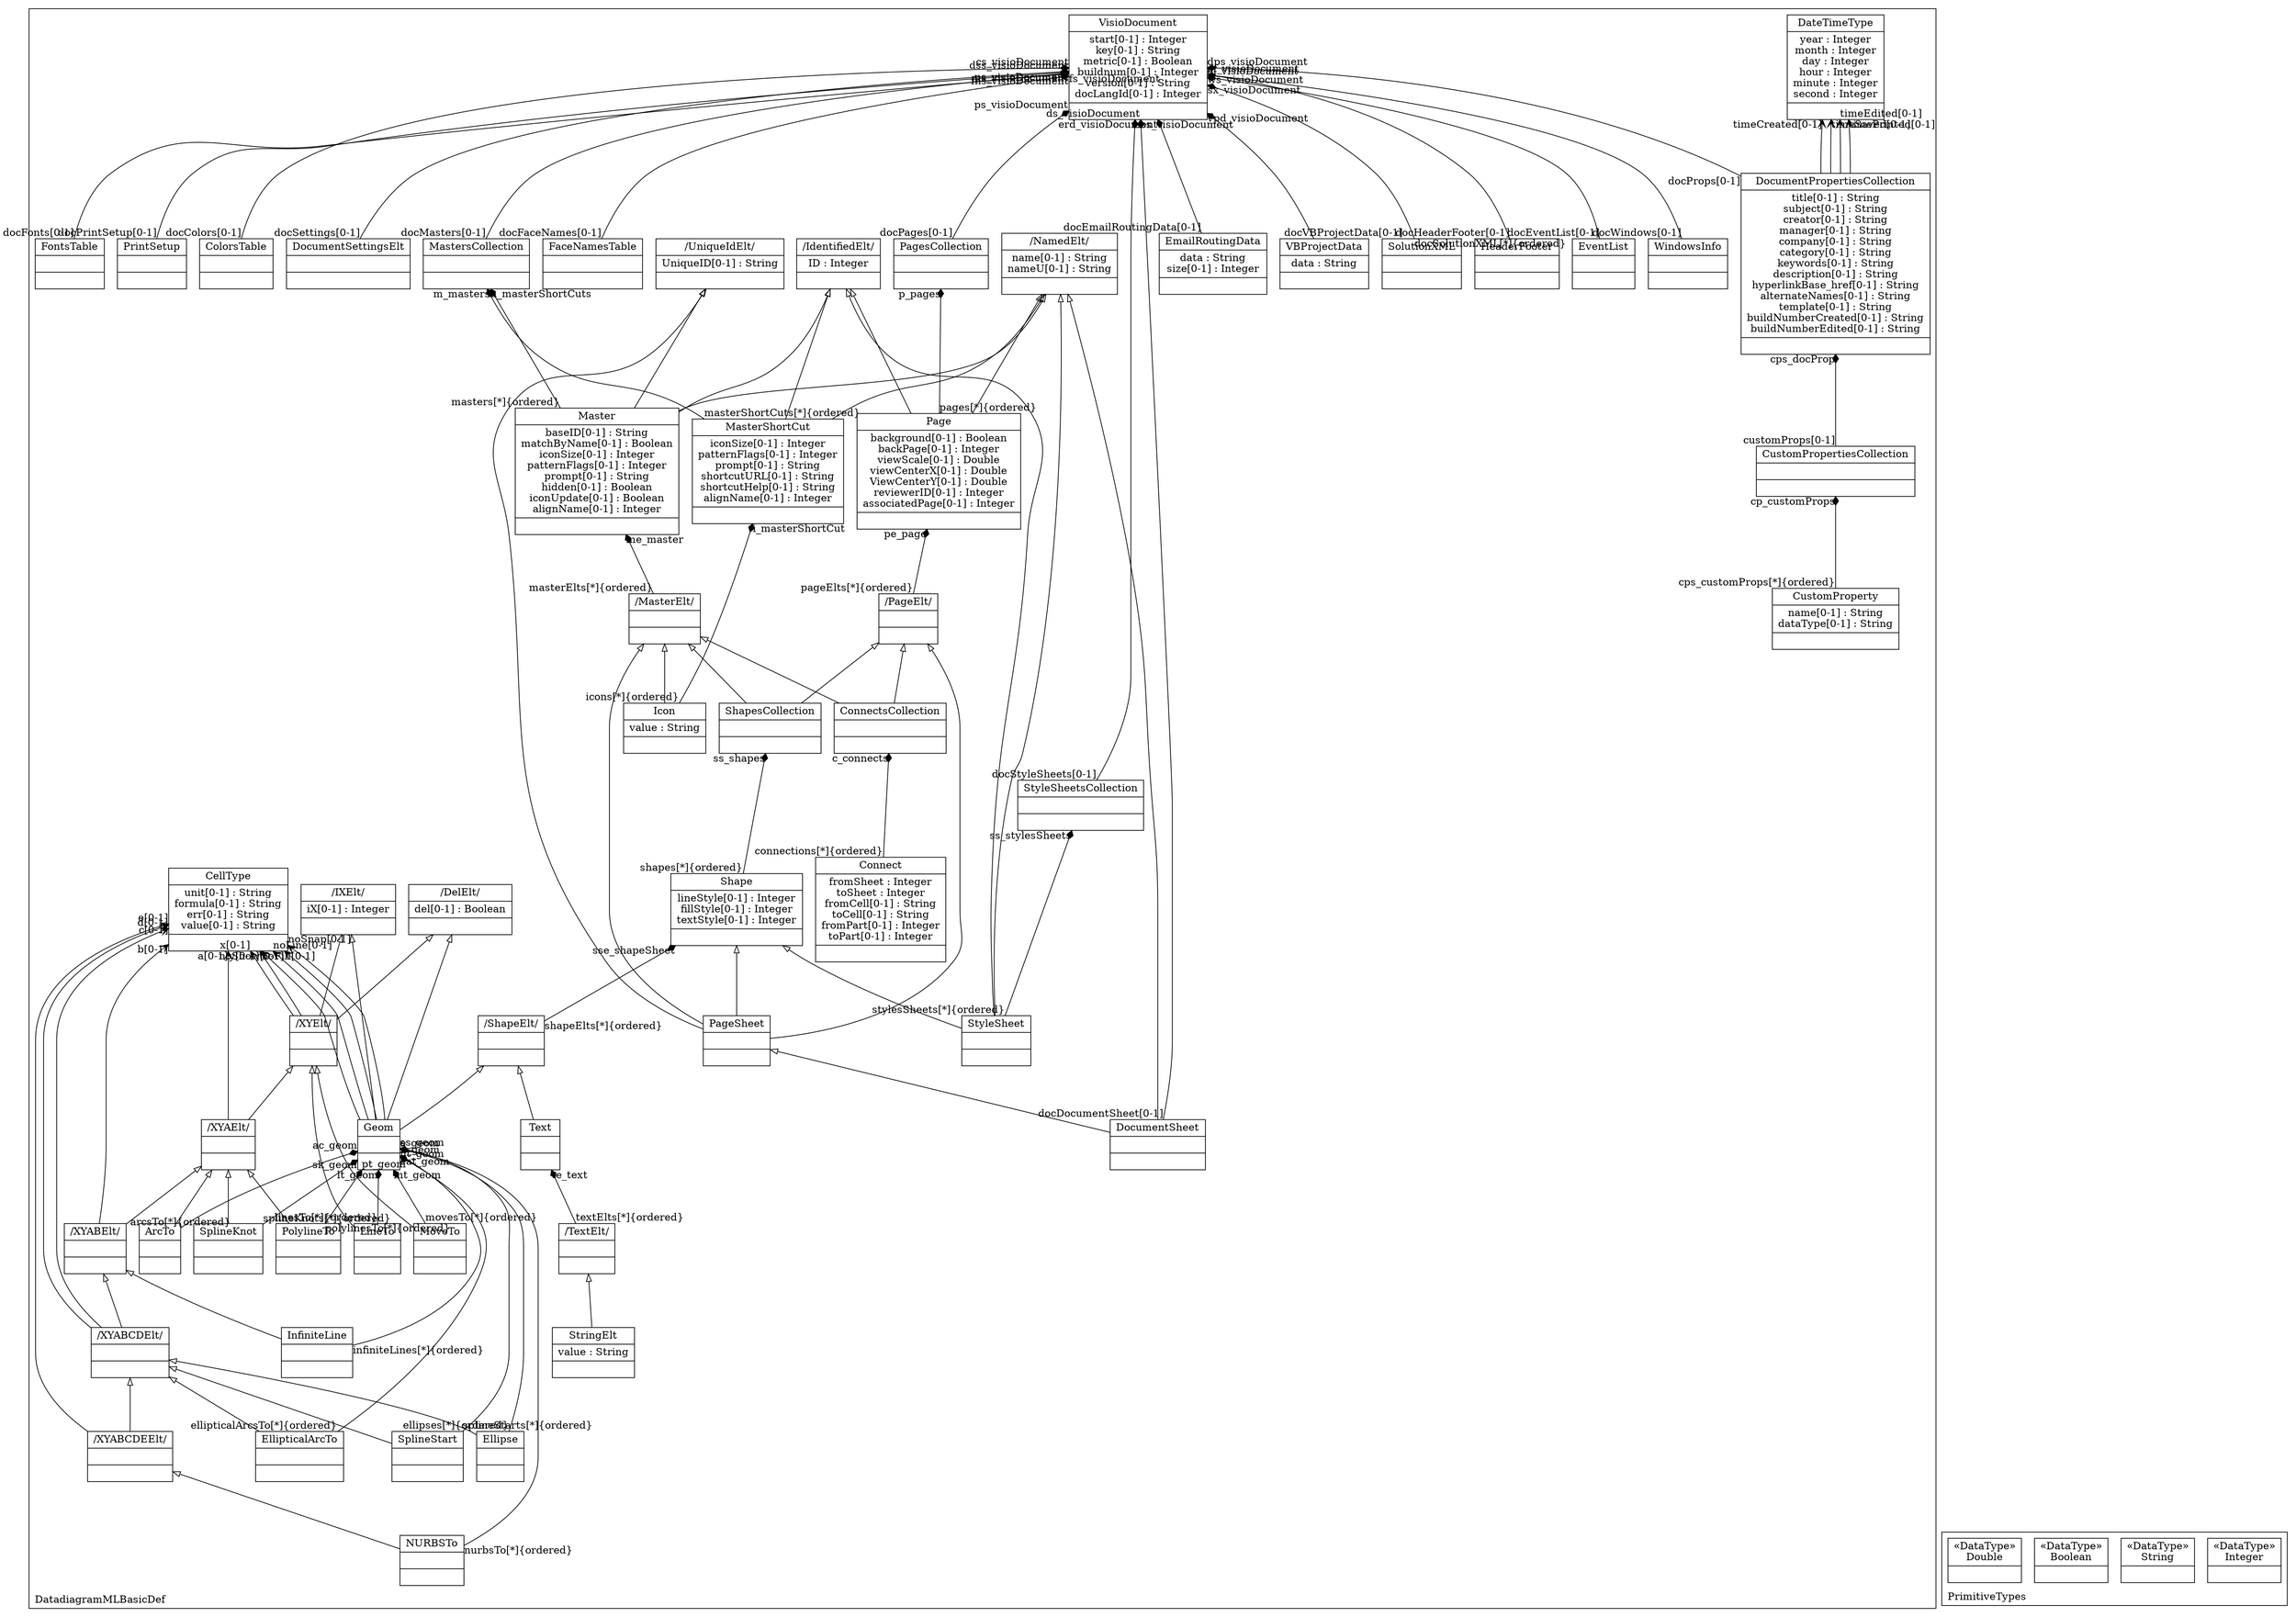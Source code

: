 digraph "KM3 Model in DOT" {
graph[rankdir=BT,labeljust=l,labelloc=t,nodeSep=0.75,compound=true];
 subgraph "cluster_DatadiagramMLBasicDef"{
labelloc=t
color=black
label=DatadiagramMLBasicDef
 node[shape=record];
DateTimeType[label="{DateTimeType|year : Integer\nmonth : Integer\nday : Integer\nhour : Integer\nminute : Integer\nsecond : Integer| }"]
;
 node[shape=record];
CellType[label="{CellType|unit[0-1] : String\nformula[0-1] : String\nerr[0-1] : String\nvalue[0-1] : String| }"]
;
 node[shape=record];
VisioDocument[label="{VisioDocument|start[0-1] : Integer\nkey[0-1] : String\nmetric[0-1] : Boolean\nbuildnum[0-1] : Integer\nversion[0-1] : String\ndocLangId[0-1] : Integer| }"]
;
 node[shape=record];
DocumentPropertiesCollection[label="{DocumentPropertiesCollection|title[0-1] : String\nsubject[0-1] : String\ncreator[0-1] : String\nmanager[0-1] : String\ncompany[0-1] : String\ncategory[0-1] : String\nkeywords[0-1] : String\ndescription[0-1] : String\nhyperlinkBase_href[0-1] : String\nalternateNames[0-1] : String\ntemplate[0-1] : String\nbuildNumberCreated[0-1] : String\nbuildNumberEdited[0-1] : String| }"]
 DocumentPropertiesCollection->VisioDocument[arrowhead=diamond,arrowtail=none,headlabel="dps_visioDocument",taillabel="docProps[0-1]",group=VisioDocument,minlen=2,constraint=true,]
 DocumentPropertiesCollection->DateTimeType[arrowhead=vee,arrowtail=diamond,headlabel="timeCreated[0-1]",group=DateTimeType,minlen=2,constraint=true,]
 DocumentPropertiesCollection->DateTimeType[arrowhead=vee,arrowtail=diamond,headlabel="timeSaved[0-1]",group=DateTimeType,minlen=2,constraint=true,]
 DocumentPropertiesCollection->DateTimeType[arrowhead=vee,arrowtail=diamond,headlabel="timeEdited[0-1]",group=DateTimeType,minlen=2,constraint=true,]
 DocumentPropertiesCollection->DateTimeType[arrowhead=vee,arrowtail=diamond,headlabel="timePrinted[0-1]",group=DateTimeType,minlen=2,constraint=true,]
;
 node[shape=record];
CustomPropertiesCollection[label="{CustomPropertiesCollection| | }"]
 CustomPropertiesCollection->DocumentPropertiesCollection[arrowhead=diamond,arrowtail=none,headlabel="cps_docProp",taillabel="customProps[0-1]",group=DocumentPropertiesCollection,minlen=2,constraint=true,]
;
 node[shape=record];
CustomProperty[label="{CustomProperty|name[0-1] : String\ndataType[0-1] : String| }"]
 CustomProperty->CustomPropertiesCollection[arrowhead=diamond,arrowtail=none,headlabel="cp_customProps",taillabel="cps_customProps[*]{ordered}",group=CustomPropertiesCollection,minlen=2,constraint=true,]
;
 node[shape=record];
VBProjectData[label="{VBProjectData|data : String| }"]
 VBProjectData->VisioDocument[arrowhead=diamond,arrowtail=none,headlabel="vpd_visioDocument",taillabel="docVBProjectData[0-1]",group=VisioDocument,minlen=2,constraint=true,]
;
 node[shape=record];
EmailRoutingData[label="{EmailRoutingData|data : String\nsize[0-1] : Integer| }"]
 EmailRoutingData->VisioDocument[arrowhead=diamond,arrowtail=none,headlabel="erd_visioDocument",taillabel="docEmailRoutingData[0-1]",group=VisioDocument,minlen=2,constraint=true,]
;
 node[shape=record];
StyleSheetsCollection[label="{StyleSheetsCollection| | }"]
 StyleSheetsCollection->VisioDocument[arrowhead=diamond,arrowtail=none,headlabel="sss_visioDocument",taillabel="docStyleSheets[0-1]",group=VisioDocument,minlen=2,constraint=true,]
;
 node[shape=record];
StyleSheet[label="{StyleSheet| | }"]
 StyleSheet->StyleSheetsCollection[arrowhead=diamond,arrowtail=none,headlabel="ss_stylesSheets",taillabel="stylesSheets[*]{ordered}",group=StyleSheetsCollection,minlen=2,constraint=true,]
 StyleSheet->Shape[arrowhead=onormal,group=Shape,minlen=2,constraint=true,]
 StyleSheet->IdentifiedElt[arrowhead=onormal,group=IdentifiedElt,minlen=2,constraint=true,]
 StyleSheet->NamedElt[arrowhead=onormal,group=NamedElt,minlen=2,constraint=true,]
;
 node[shape=record];
DocumentSheet[label="{DocumentSheet| | }"]
 DocumentSheet->VisioDocument[arrowhead=diamond,arrowtail=none,headlabel="ds_visioDocument",taillabel="docDocumentSheet[0-1]",group=VisioDocument,minlen=2,constraint=true,]
 DocumentSheet->PageSheet[arrowhead=onormal,group=PageSheet,minlen=2,constraint=true,]
 DocumentSheet->NamedElt[arrowhead=onormal,group=NamedElt,minlen=2,constraint=true,]
;
 node[shape=record];
PageSheet[label="{PageSheet| | }"]
 PageSheet->Shape[arrowhead=onormal,group=Shape,minlen=2,constraint=true,]
 PageSheet->UniqueIdElt[arrowhead=onormal,group=UniqueIdElt,minlen=2,constraint=true,]
 PageSheet->MasterElt[arrowhead=onormal,group=MasterElt,minlen=2,constraint=true,]
 PageSheet->PageElt[arrowhead=onormal,group=PageElt,minlen=2,constraint=true,]
;
 node[shape=record];
NamedElt[label="{/NamedElt/|name[0-1] : String\nnameU[0-1] : String| }"]
;
 node[shape=record];
IdentifiedElt[label="{/IdentifiedElt/|ID : Integer| }"]
;
 node[shape=record];
UniqueIdElt[label="{/UniqueIdElt/|UniqueID[0-1] : String| }"]
;
 node[shape=record];
Shape[label="{Shape|lineStyle[0-1] : Integer\nfillStyle[0-1] : Integer\ntextStyle[0-1] : Integer| }"]
 Shape->ShapesCollection[arrowhead=diamond,arrowtail=none,headlabel="ss_shapes",taillabel="shapes[*]{ordered}",group=ShapesCollection,minlen=2,constraint=true,]
;
 node[shape=record];
ShapeElt[label="{/ShapeElt/| | }"]
 ShapeElt->Shape[arrowhead=diamond,arrowtail=none,headlabel="sse_shapeSheet",taillabel="shapeElts[*]{ordered}",group=Shape,minlen=2,constraint=true,]
;
 node[shape=record];
IXElt[label="{/IXElt/|iX[0-1] : Integer| }"]
;
 node[shape=record];
DelElt[label="{/DelElt/|del[0-1] : Boolean| }"]
;
 node[shape=record];
Geom[label="{Geom| | }"]
 Geom->CellType[arrowhead=vee,arrowtail=diamond,headlabel="noFill[0-1]",group=CellType,minlen=2,constraint=true,]
 Geom->CellType[arrowhead=vee,arrowtail=diamond,headlabel="noLine[0-1]",group=CellType,minlen=2,constraint=true,]
 Geom->CellType[arrowhead=vee,arrowtail=diamond,headlabel="noShow[0-1]",group=CellType,minlen=2,constraint=true,]
 Geom->CellType[arrowhead=vee,arrowtail=diamond,headlabel="noSnap[0-1]",group=CellType,minlen=2,constraint=true,]
 Geom->ShapeElt[arrowhead=onormal,group=ShapeElt,minlen=2,constraint=true,]
 Geom->IXElt[arrowhead=onormal,group=IXElt,minlen=2,constraint=true,]
 Geom->DelElt[arrowhead=onormal,group=DelElt,minlen=2,constraint=true,]
;
 node[shape=record];
XYElt[label="{/XYElt/| | }"]
 XYElt->CellType[arrowhead=vee,arrowtail=diamond,headlabel="x[0-1]",group=CellType,minlen=2,constraint=true,]
 XYElt->CellType[arrowhead=vee,arrowtail=diamond,headlabel="y[0-1]",group=CellType,minlen=2,constraint=true,]
 XYElt->IXElt[arrowhead=onormal,group=IXElt,minlen=2,constraint=true,]
 XYElt->DelElt[arrowhead=onormal,group=DelElt,minlen=2,constraint=true,]
;
 node[shape=record];
LineTo[label="{LineTo| | }"]
 LineTo->Geom[arrowhead=diamond,arrowtail=none,headlabel="lt_geom",taillabel="linesTo[*]{ordered}",group=Geom,minlen=2,constraint=true,]
 LineTo->XYElt[arrowhead=onormal,group=XYElt,minlen=2,constraint=true,]
;
 node[shape=record];
MoveTo[label="{MoveTo| | }"]
 MoveTo->Geom[arrowhead=diamond,arrowtail=none,headlabel="mt_geom",taillabel="movesTo[*]{ordered}",group=Geom,minlen=2,constraint=true,]
 MoveTo->XYElt[arrowhead=onormal,group=XYElt,minlen=2,constraint=true,]
;
 node[shape=record];
XYAElt[label="{/XYAElt/| | }"]
 XYAElt->CellType[arrowhead=vee,arrowtail=diamond,headlabel="a[0-1]",group=CellType,minlen=2,constraint=true,]
 XYAElt->XYElt[arrowhead=onormal,group=XYElt,minlen=2,constraint=true,]
;
 node[shape=record];
ArcTo[label="{ArcTo| | }"]
 ArcTo->Geom[arrowhead=diamond,arrowtail=none,headlabel="ac_geom",taillabel="arcsTo[*]{ordered}",group=Geom,minlen=2,constraint=true,]
 ArcTo->XYAElt[arrowhead=onormal,group=XYAElt,minlen=2,constraint=true,]
;
 node[shape=record];
SplineKnot[label="{SplineKnot| | }"]
 SplineKnot->Geom[arrowhead=diamond,arrowtail=none,headlabel="sk_geom",taillabel="splineKnots[*]{ordered}",group=Geom,minlen=2,constraint=true,]
 SplineKnot->XYAElt[arrowhead=onormal,group=XYAElt,minlen=2,constraint=true,]
;
 node[shape=record];
PolylineTo[label="{PolylineTo| | }"]
 PolylineTo->Geom[arrowhead=diamond,arrowtail=none,headlabel="pt_geom",taillabel="polylinesTo[*]{ordered}",group=Geom,minlen=2,constraint=true,]
 PolylineTo->XYAElt[arrowhead=onormal,group=XYAElt,minlen=2,constraint=true,]
;
 node[shape=record];
XYABElt[label="{/XYABElt/| | }"]
 XYABElt->CellType[arrowhead=vee,arrowtail=diamond,headlabel="b[0-1]",group=CellType,minlen=2,constraint=true,]
 XYABElt->XYAElt[arrowhead=onormal,group=XYAElt,minlen=2,constraint=true,]
;
 node[shape=record];
InfiniteLine[label="{InfiniteLine| | }"]
 InfiniteLine->Geom[arrowhead=diamond,arrowtail=none,headlabel="il_geom",taillabel="infiniteLines[*]{ordered}",group=Geom,minlen=2,constraint=true,]
 InfiniteLine->XYABElt[arrowhead=onormal,group=XYABElt,minlen=2,constraint=true,]
;
 node[shape=record];
XYABCDElt[label="{/XYABCDElt/| | }"]
 XYABCDElt->CellType[arrowhead=vee,arrowtail=diamond,headlabel="c[0-1]",group=CellType,minlen=2,constraint=true,]
 XYABCDElt->CellType[arrowhead=vee,arrowtail=diamond,headlabel="d[0-1]",group=CellType,minlen=2,constraint=true,]
 XYABCDElt->XYABElt[arrowhead=onormal,group=XYABElt,minlen=2,constraint=true,]
;
 node[shape=record];
Ellipse[label="{Ellipse| | }"]
 Ellipse->Geom[arrowhead=diamond,arrowtail=none,headlabel="e_geom",taillabel="ellipses[*]{ordered}",group=Geom,minlen=2,constraint=true,]
 Ellipse->XYABCDElt[arrowhead=onormal,group=XYABCDElt,minlen=2,constraint=true,]
;
 node[shape=record];
EllipticalArcTo[label="{EllipticalArcTo| | }"]
 EllipticalArcTo->Geom[arrowhead=diamond,arrowtail=none,headlabel="eat_geom",taillabel="ellipticalArcsTo[*]{ordered}",group=Geom,minlen=2,constraint=true,]
 EllipticalArcTo->XYABCDElt[arrowhead=onormal,group=XYABCDElt,minlen=2,constraint=true,]
;
 node[shape=record];
SplineStart[label="{SplineStart| | }"]
 SplineStart->Geom[arrowhead=diamond,arrowtail=none,headlabel="ss_geom",taillabel="splineStarts[*]{ordered}",group=Geom,minlen=2,constraint=true,]
 SplineStart->XYABCDElt[arrowhead=onormal,group=XYABCDElt,minlen=2,constraint=true,]
;
 node[shape=record];
XYABCDEElt[label="{/XYABCDEElt/| | }"]
 XYABCDEElt->CellType[arrowhead=vee,arrowtail=diamond,headlabel="e[0-1]",group=CellType,minlen=2,constraint=true,]
 XYABCDEElt->XYABCDElt[arrowhead=onormal,group=XYABCDElt,minlen=2,constraint=true,]
;
 node[shape=record];
NURBSTo[label="{NURBSTo| | }"]
 NURBSTo->Geom[arrowhead=diamond,arrowtail=none,headlabel="nt_geom",taillabel="nurbsTo[*]{ordered}",group=Geom,minlen=2,constraint=true,]
 NURBSTo->XYABCDEElt[arrowhead=onormal,group=XYABCDEElt,minlen=2,constraint=true,]
;
 node[shape=record];
Text[label="{Text| | }"]
 Text->ShapeElt[arrowhead=onormal,group=ShapeElt,minlen=2,constraint=true,]
;
 node[shape=record];
TextElt[label="{/TextElt/| | }"]
 TextElt->Text[arrowhead=diamond,arrowtail=none,headlabel="te_text",taillabel="textElts[*]{ordered}",group=Text,minlen=2,constraint=true,]
;
 node[shape=record];
StringElt[label="{StringElt|value : String| }"]
 StringElt->TextElt[arrowhead=onormal,group=TextElt,minlen=2,constraint=true,]
;
 node[shape=record];
MastersCollection[label="{MastersCollection| | }"]
 MastersCollection->VisioDocument[arrowhead=diamond,arrowtail=none,headlabel="ms_visioDocument",taillabel="docMasters[0-1]",group=VisioDocument,minlen=2,constraint=true,]
;
 node[shape=record];
MasterShortCut[label="{MasterShortCut|iconSize[0-1] : Integer\npatternFlags[0-1] : Integer\nprompt[0-1] : String\nshortcutURL[0-1] : String\nshortcutHelp[0-1] : String\nalignName[0-1] : Integer| }"]
 MasterShortCut->MastersCollection[arrowhead=diamond,arrowtail=none,headlabel="m_masterShortCuts",taillabel="masterShortCuts[*]{ordered}",group=MastersCollection,minlen=2,constraint=true,]
 MasterShortCut->IdentifiedElt[arrowhead=onormal,group=IdentifiedElt,minlen=2,constraint=true,]
 MasterShortCut->NamedElt[arrowhead=onormal,group=NamedElt,minlen=2,constraint=true,]
;
 node[shape=record];
Icon[label="{Icon|value : String| }"]
 Icon->MasterShortCut[arrowhead=diamond,arrowtail=none,headlabel="i_masterShortCut",taillabel="icons[*]{ordered}",group=MasterShortCut,minlen=2,constraint=true,]
 Icon->MasterElt[arrowhead=onormal,group=MasterElt,minlen=2,constraint=true,]
;
 node[shape=record];
Master[label="{Master|baseID[0-1] : String\nmatchByName[0-1] : Boolean\niconSize[0-1] : Integer\npatternFlags[0-1] : Integer\nprompt[0-1] : String\nhidden[0-1] : Boolean\niconUpdate[0-1] : Boolean\nalignName[0-1] : Integer| }"]
 Master->MastersCollection[arrowhead=diamond,arrowtail=none,headlabel="m_masters",taillabel="masters[*]{ordered}",group=MastersCollection,minlen=2,constraint=true,]
 Master->IdentifiedElt[arrowhead=onormal,group=IdentifiedElt,minlen=2,constraint=true,]
 Master->UniqueIdElt[arrowhead=onormal,group=UniqueIdElt,minlen=2,constraint=true,]
 Master->NamedElt[arrowhead=onormal,group=NamedElt,minlen=2,constraint=true,]
;
 node[shape=record];
ShapesCollection[label="{ShapesCollection| | }"]
 ShapesCollection->MasterElt[arrowhead=onormal,group=MasterElt,minlen=2,constraint=true,]
 ShapesCollection->PageElt[arrowhead=onormal,group=PageElt,minlen=2,constraint=true,]
;
 node[shape=record];
ConnectsCollection[label="{ConnectsCollection| | }"]
 ConnectsCollection->MasterElt[arrowhead=onormal,group=MasterElt,minlen=2,constraint=true,]
 ConnectsCollection->PageElt[arrowhead=onormal,group=PageElt,minlen=2,constraint=true,]
;
 node[shape=record];
Connect[label="{Connect|fromSheet : Integer\ntoSheet : Integer\nfromCell[0-1] : String\ntoCell[0-1] : String\nfromPart[0-1] : Integer\ntoPart[0-1] : Integer| }"]
 Connect->ConnectsCollection[arrowhead=diamond,arrowtail=none,headlabel="c_connects",taillabel="connections[*]{ordered}",group=ConnectsCollection,minlen=2,constraint=true,]
;
 node[shape=record];
MasterElt[label="{/MasterElt/| | }"]
 MasterElt->Master[arrowhead=diamond,arrowtail=none,headlabel="me_master",taillabel="masterElts[*]{ordered}",group=Master,minlen=2,constraint=true,]
;
 node[shape=record];
PagesCollection[label="{PagesCollection| | }"]
 PagesCollection->VisioDocument[arrowhead=diamond,arrowtail=none,headlabel="ps_visioDocument",taillabel="docPages[0-1]",group=VisioDocument,minlen=2,constraint=true,]
;
 node[shape=record];
Page[label="{Page|background[0-1] : Boolean\nbackPage[0-1] : Integer\nviewScale[0-1] : Double\nviewCenterX[0-1] : Double\nViewCenterY[0-1] : Double\nreviewerID[0-1] : Integer\nassociatedPage[0-1] : Integer| }"]
 Page->PagesCollection[arrowhead=diamond,arrowtail=none,headlabel="p_pages",taillabel="pages[*]{ordered}",group=PagesCollection,minlen=2,constraint=true,]
 Page->IdentifiedElt[arrowhead=onormal,group=IdentifiedElt,minlen=2,constraint=true,]
 Page->NamedElt[arrowhead=onormal,group=NamedElt,minlen=2,constraint=true,]
;
 node[shape=record];
PageElt[label="{/PageElt/| | }"]
 PageElt->Page[arrowhead=diamond,arrowtail=none,headlabel="pe_page",taillabel="pageElts[*]{ordered}",group=Page,minlen=2,constraint=true,]
;
 node[shape=record];
DocumentSettingsElt[label="{DocumentSettingsElt| | }"]
 DocumentSettingsElt->VisioDocument[arrowhead=diamond,arrowtail=none,headlabel="dss_visioDocument",taillabel="docSettings[0-1]",group=VisioDocument,minlen=2,constraint=true,]
;
 node[shape=record];
ColorsTable[label="{ColorsTable| | }"]
 ColorsTable->VisioDocument[arrowhead=diamond,arrowtail=none,headlabel="cs_visioDocument",taillabel="docColors[0-1]",group=VisioDocument,minlen=2,constraint=true,]
;
 node[shape=record];
PrintSetup[label="{PrintSetup| | }"]
 PrintSetup->VisioDocument[arrowhead=diamond,arrowtail=none,headlabel="ps_visioDocument",taillabel="docPrintSetup[0-1]",group=VisioDocument,minlen=2,constraint=true,]
;
 node[shape=record];
FontsTable[label="{FontsTable| | }"]
 FontsTable->VisioDocument[arrowhead=diamond,arrowtail=none,headlabel="fs_visioDocument",taillabel="docFonts[0-1]",group=VisioDocument,minlen=2,constraint=true,]
;
 node[shape=record];
FaceNamesTable[label="{FaceNamesTable| | }"]
 FaceNamesTable->VisioDocument[arrowhead=diamond,arrowtail=none,headlabel="fns_visioDocument",taillabel="docFaceNames[0-1]",group=VisioDocument,minlen=2,constraint=true,]
;
 node[shape=record];
WindowsInfo[label="{WindowsInfo| | }"]
 WindowsInfo->VisioDocument[arrowhead=diamond,arrowtail=none,headlabel="ws_visioDocument",taillabel="docWindows[0-1]",group=VisioDocument,minlen=2,constraint=true,]
;
 node[shape=record];
EventList[label="{EventList| | }"]
 EventList->VisioDocument[arrowhead=diamond,arrowtail=none,headlabel="el_visioDocument",taillabel="docEventList[0-1]",group=VisioDocument,minlen=2,constraint=true,]
;
 node[shape=record];
HeaderFooter[label="{HeaderFooter| | }"]
 HeaderFooter->VisioDocument[arrowhead=diamond,arrowtail=none,headlabel="ef_visioDocument",taillabel="docHeaderFooter[0-1]",group=VisioDocument,minlen=2,constraint=true,]
;
 node[shape=record];
SolutionXML[label="{SolutionXML| | }"]
 SolutionXML->VisioDocument[arrowhead=diamond,arrowtail=none,headlabel="sx_visioDocument",taillabel="docSolutionXML[*]{ordered}",group=VisioDocument,minlen=2,constraint=true,]
;

} subgraph "cluster_PrimitiveTypes"{
labelloc=t
color=black
label=PrimitiveTypes
 node[shape=record];
Integer[label="{&#171;DataType&#187;\nInteger|}"]
;
 node[shape=record];
String[label="{&#171;DataType&#187;\nString|}"]
;
 node[shape=record];
Boolean[label="{&#171;DataType&#187;\nBoolean|}"]
;
 node[shape=record];
Double[label="{&#171;DataType&#187;\nDouble|}"]
;

}
}